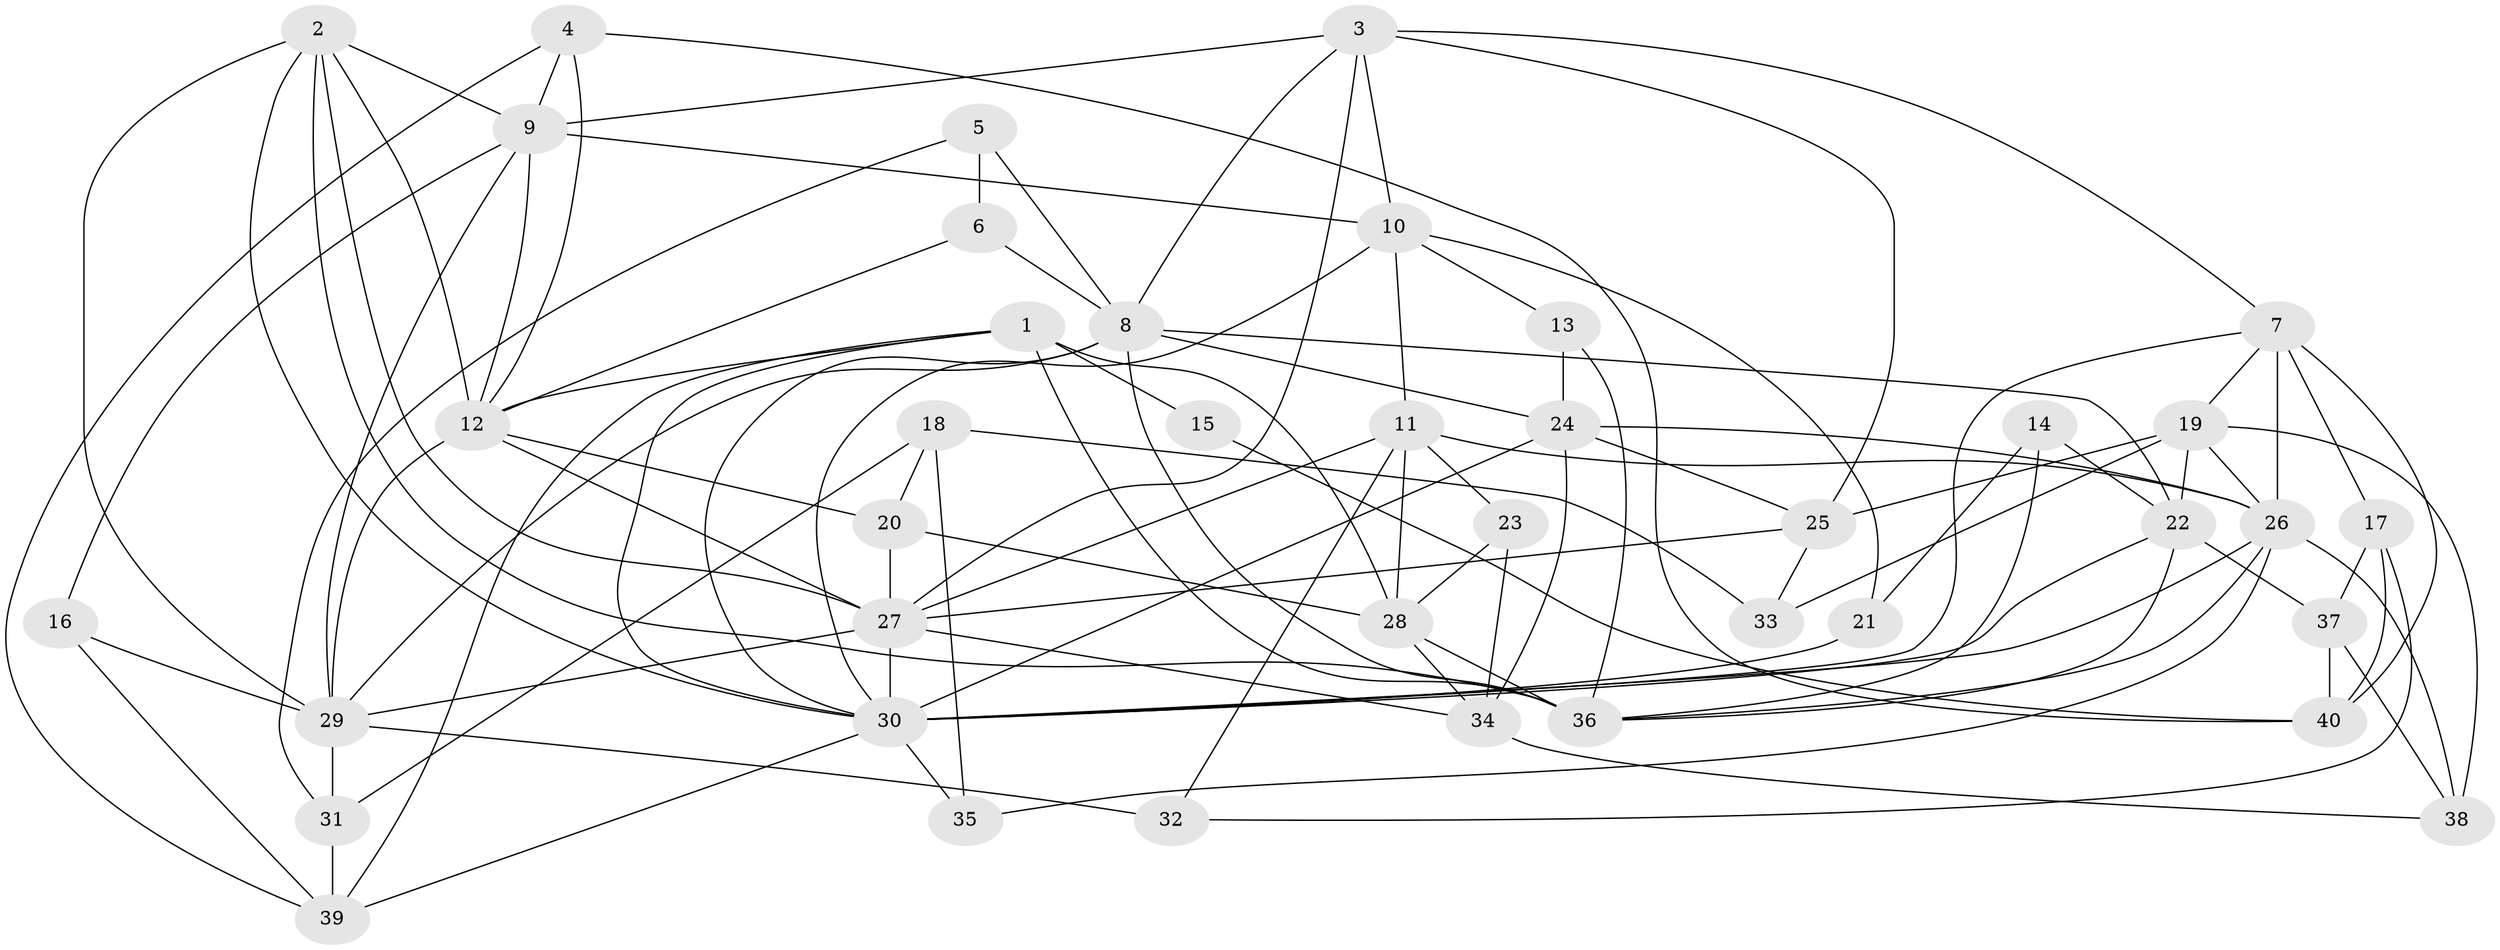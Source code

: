 // original degree distribution, {6: 0.12658227848101267, 3: 0.31645569620253167, 7: 0.05063291139240506, 2: 0.13924050632911392, 4: 0.21518987341772153, 5: 0.13924050632911392, 8: 0.012658227848101266}
// Generated by graph-tools (version 1.1) at 2025/37/03/04/25 23:37:04]
// undirected, 40 vertices, 104 edges
graph export_dot {
  node [color=gray90,style=filled];
  1;
  2;
  3;
  4;
  5;
  6;
  7;
  8;
  9;
  10;
  11;
  12;
  13;
  14;
  15;
  16;
  17;
  18;
  19;
  20;
  21;
  22;
  23;
  24;
  25;
  26;
  27;
  28;
  29;
  30;
  31;
  32;
  33;
  34;
  35;
  36;
  37;
  38;
  39;
  40;
  1 -- 12 [weight=1.0];
  1 -- 15 [weight=2.0];
  1 -- 28 [weight=1.0];
  1 -- 30 [weight=1.0];
  1 -- 36 [weight=1.0];
  1 -- 39 [weight=1.0];
  2 -- 9 [weight=1.0];
  2 -- 12 [weight=1.0];
  2 -- 27 [weight=1.0];
  2 -- 29 [weight=1.0];
  2 -- 30 [weight=1.0];
  2 -- 36 [weight=1.0];
  3 -- 7 [weight=1.0];
  3 -- 8 [weight=1.0];
  3 -- 9 [weight=1.0];
  3 -- 10 [weight=1.0];
  3 -- 25 [weight=1.0];
  3 -- 27 [weight=1.0];
  4 -- 9 [weight=1.0];
  4 -- 12 [weight=1.0];
  4 -- 39 [weight=1.0];
  4 -- 40 [weight=1.0];
  5 -- 6 [weight=1.0];
  5 -- 8 [weight=1.0];
  5 -- 31 [weight=1.0];
  6 -- 8 [weight=1.0];
  6 -- 12 [weight=1.0];
  7 -- 17 [weight=1.0];
  7 -- 19 [weight=1.0];
  7 -- 26 [weight=2.0];
  7 -- 30 [weight=1.0];
  7 -- 40 [weight=1.0];
  8 -- 22 [weight=1.0];
  8 -- 24 [weight=1.0];
  8 -- 29 [weight=1.0];
  8 -- 30 [weight=2.0];
  8 -- 36 [weight=1.0];
  9 -- 10 [weight=1.0];
  9 -- 12 [weight=1.0];
  9 -- 16 [weight=1.0];
  9 -- 29 [weight=1.0];
  10 -- 11 [weight=1.0];
  10 -- 13 [weight=1.0];
  10 -- 21 [weight=1.0];
  10 -- 30 [weight=1.0];
  11 -- 23 [weight=1.0];
  11 -- 26 [weight=1.0];
  11 -- 27 [weight=2.0];
  11 -- 28 [weight=1.0];
  11 -- 32 [weight=1.0];
  12 -- 20 [weight=2.0];
  12 -- 27 [weight=1.0];
  12 -- 29 [weight=1.0];
  13 -- 24 [weight=1.0];
  13 -- 36 [weight=1.0];
  14 -- 21 [weight=1.0];
  14 -- 22 [weight=1.0];
  14 -- 36 [weight=1.0];
  15 -- 40 [weight=1.0];
  16 -- 29 [weight=1.0];
  16 -- 39 [weight=1.0];
  17 -- 32 [weight=1.0];
  17 -- 37 [weight=1.0];
  17 -- 40 [weight=1.0];
  18 -- 20 [weight=1.0];
  18 -- 31 [weight=1.0];
  18 -- 33 [weight=1.0];
  18 -- 35 [weight=1.0];
  19 -- 22 [weight=1.0];
  19 -- 25 [weight=1.0];
  19 -- 26 [weight=1.0];
  19 -- 33 [weight=2.0];
  19 -- 38 [weight=1.0];
  20 -- 27 [weight=1.0];
  20 -- 28 [weight=1.0];
  21 -- 30 [weight=2.0];
  22 -- 30 [weight=1.0];
  22 -- 36 [weight=1.0];
  22 -- 37 [weight=1.0];
  23 -- 28 [weight=1.0];
  23 -- 34 [weight=1.0];
  24 -- 25 [weight=1.0];
  24 -- 26 [weight=1.0];
  24 -- 30 [weight=1.0];
  24 -- 34 [weight=2.0];
  25 -- 27 [weight=2.0];
  25 -- 33 [weight=1.0];
  26 -- 30 [weight=1.0];
  26 -- 35 [weight=1.0];
  26 -- 36 [weight=1.0];
  26 -- 38 [weight=1.0];
  27 -- 29 [weight=1.0];
  27 -- 30 [weight=1.0];
  27 -- 34 [weight=1.0];
  28 -- 34 [weight=1.0];
  28 -- 36 [weight=1.0];
  29 -- 31 [weight=2.0];
  29 -- 32 [weight=2.0];
  30 -- 35 [weight=1.0];
  30 -- 39 [weight=1.0];
  31 -- 39 [weight=1.0];
  34 -- 38 [weight=1.0];
  37 -- 38 [weight=1.0];
  37 -- 40 [weight=1.0];
}
